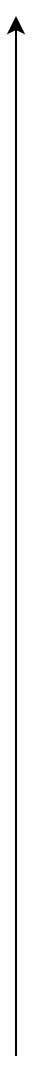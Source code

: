 <mxfile version="17.2.4" type="device"><diagram id="PsqfBcrXcm-AdPlk80mW" name="Seite-1"><mxGraphModel dx="1018" dy="682" grid="1" gridSize="10" guides="1" tooltips="1" connect="1" arrows="1" fold="1" page="1" pageScale="1" pageWidth="827" pageHeight="1169" math="0" shadow="0"><root><mxCell id="0"/><mxCell id="1" parent="0"/><mxCell id="AYspMQrr70lSYkG_L7OC-1" value="" style="endArrow=classic;html=1;rounded=0;" edge="1" parent="1"><mxGeometry width="50" height="50" relative="1" as="geometry"><mxPoint x="80" y="600" as="sourcePoint"/><mxPoint x="80" y="80" as="targetPoint"/></mxGeometry></mxCell></root></mxGraphModel></diagram></mxfile>